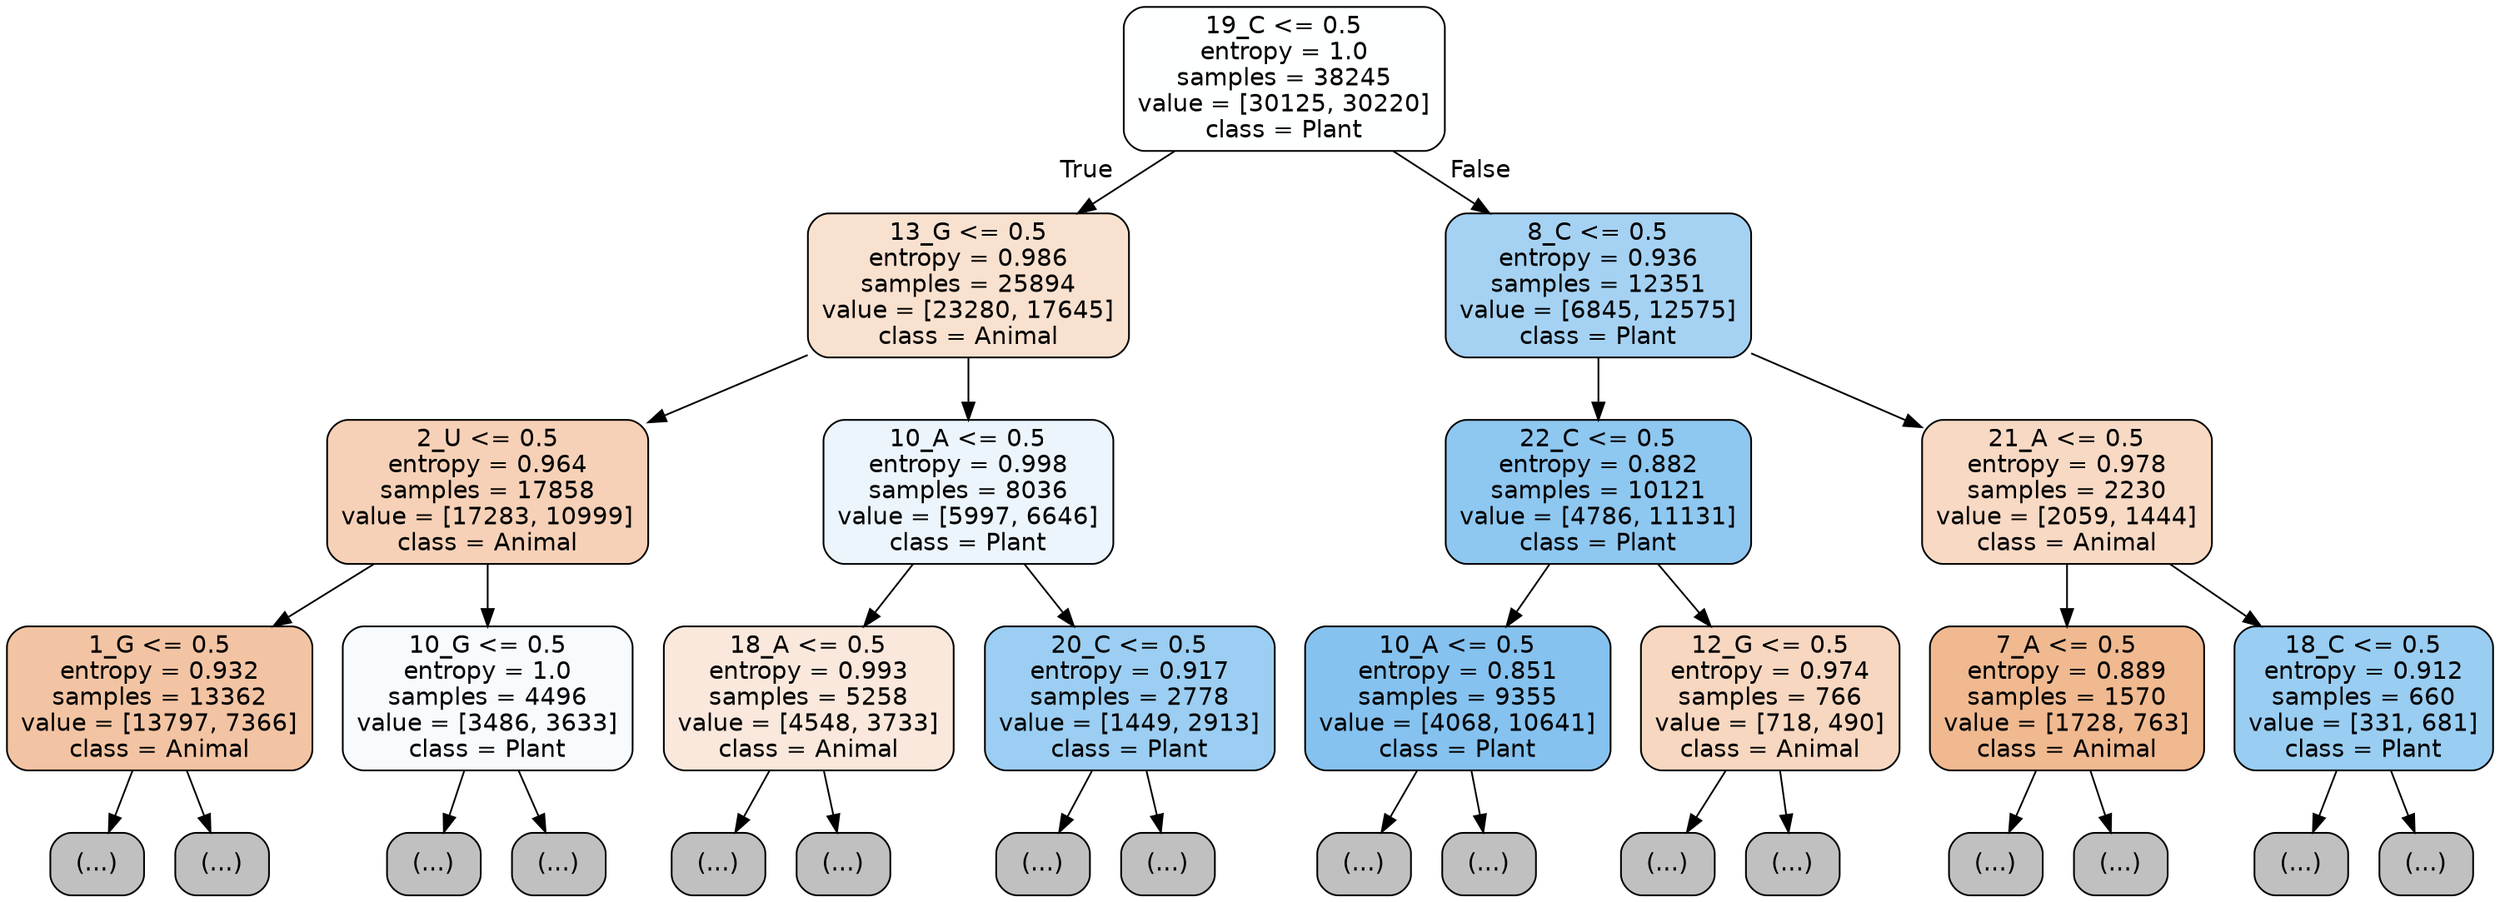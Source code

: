 digraph Tree {
node [shape=box, style="filled, rounded", color="black", fontname="helvetica"] ;
edge [fontname="helvetica"] ;
0 [label="19_C <= 0.5\nentropy = 1.0\nsamples = 38245\nvalue = [30125, 30220]\nclass = Plant", fillcolor="#feffff"] ;
1 [label="13_G <= 0.5\nentropy = 0.986\nsamples = 25894\nvalue = [23280, 17645]\nclass = Animal", fillcolor="#f9e1cf"] ;
0 -> 1 [labeldistance=2.5, labelangle=45, headlabel="True"] ;
2 [label="2_U <= 0.5\nentropy = 0.964\nsamples = 17858\nvalue = [17283, 10999]\nclass = Animal", fillcolor="#f6d1b7"] ;
1 -> 2 ;
3 [label="1_G <= 0.5\nentropy = 0.932\nsamples = 13362\nvalue = [13797, 7366]\nclass = Animal", fillcolor="#f3c4a3"] ;
2 -> 3 ;
4 [label="(...)", fillcolor="#C0C0C0"] ;
3 -> 4 ;
5889 [label="(...)", fillcolor="#C0C0C0"] ;
3 -> 5889 ;
6840 [label="10_G <= 0.5\nentropy = 1.0\nsamples = 4496\nvalue = [3486, 3633]\nclass = Plant", fillcolor="#f7fbfe"] ;
2 -> 6840 ;
6841 [label="(...)", fillcolor="#C0C0C0"] ;
6840 -> 6841 ;
8660 [label="(...)", fillcolor="#C0C0C0"] ;
6840 -> 8660 ;
9267 [label="10_A <= 0.5\nentropy = 0.998\nsamples = 8036\nvalue = [5997, 6646]\nclass = Plant", fillcolor="#ecf5fc"] ;
1 -> 9267 ;
9268 [label="18_A <= 0.5\nentropy = 0.993\nsamples = 5258\nvalue = [4548, 3733]\nclass = Animal", fillcolor="#fae8dc"] ;
9267 -> 9268 ;
9269 [label="(...)", fillcolor="#C0C0C0"] ;
9268 -> 9269 ;
11224 [label="(...)", fillcolor="#C0C0C0"] ;
9268 -> 11224 ;
11823 [label="20_C <= 0.5\nentropy = 0.917\nsamples = 2778\nvalue = [1449, 2913]\nclass = Plant", fillcolor="#9bcef2"] ;
9267 -> 11823 ;
11824 [label="(...)", fillcolor="#C0C0C0"] ;
11823 -> 11824 ;
12515 [label="(...)", fillcolor="#C0C0C0"] ;
11823 -> 12515 ;
12698 [label="8_C <= 0.5\nentropy = 0.936\nsamples = 12351\nvalue = [6845, 12575]\nclass = Plant", fillcolor="#a5d2f3"] ;
0 -> 12698 [labeldistance=2.5, labelangle=-45, headlabel="False"] ;
12699 [label="22_C <= 0.5\nentropy = 0.882\nsamples = 10121\nvalue = [4786, 11131]\nclass = Plant", fillcolor="#8ec7f0"] ;
12698 -> 12699 ;
12700 [label="10_A <= 0.5\nentropy = 0.851\nsamples = 9355\nvalue = [4068, 10641]\nclass = Plant", fillcolor="#85c2ef"] ;
12699 -> 12700 ;
12701 [label="(...)", fillcolor="#C0C0C0"] ;
12700 -> 12701 ;
14908 [label="(...)", fillcolor="#C0C0C0"] ;
12700 -> 14908 ;
15637 [label="12_G <= 0.5\nentropy = 0.974\nsamples = 766\nvalue = [718, 490]\nclass = Animal", fillcolor="#f7d7c0"] ;
12699 -> 15637 ;
15638 [label="(...)", fillcolor="#C0C0C0"] ;
15637 -> 15638 ;
15953 [label="(...)", fillcolor="#C0C0C0"] ;
15637 -> 15953 ;
16078 [label="21_A <= 0.5\nentropy = 0.978\nsamples = 2230\nvalue = [2059, 1444]\nclass = Animal", fillcolor="#f7d9c4"] ;
12698 -> 16078 ;
16079 [label="7_A <= 0.5\nentropy = 0.889\nsamples = 1570\nvalue = [1728, 763]\nclass = Animal", fillcolor="#f0b990"] ;
16078 -> 16079 ;
16080 [label="(...)", fillcolor="#C0C0C0"] ;
16079 -> 16080 ;
16655 [label="(...)", fillcolor="#C0C0C0"] ;
16079 -> 16655 ;
16876 [label="18_C <= 0.5\nentropy = 0.912\nsamples = 660\nvalue = [331, 681]\nclass = Plant", fillcolor="#99cdf2"] ;
16078 -> 16876 ;
16877 [label="(...)", fillcolor="#C0C0C0"] ;
16876 -> 16877 ;
17024 [label="(...)", fillcolor="#C0C0C0"] ;
16876 -> 17024 ;
}